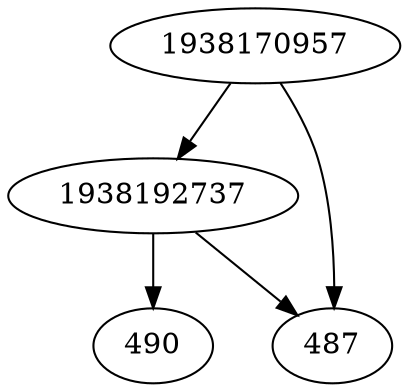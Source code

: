 strict digraph  {
1938192737;
490;
1938170957;
487;
1938192737 -> 487;
1938192737 -> 490;
1938170957 -> 487;
1938170957 -> 1938192737;
}
